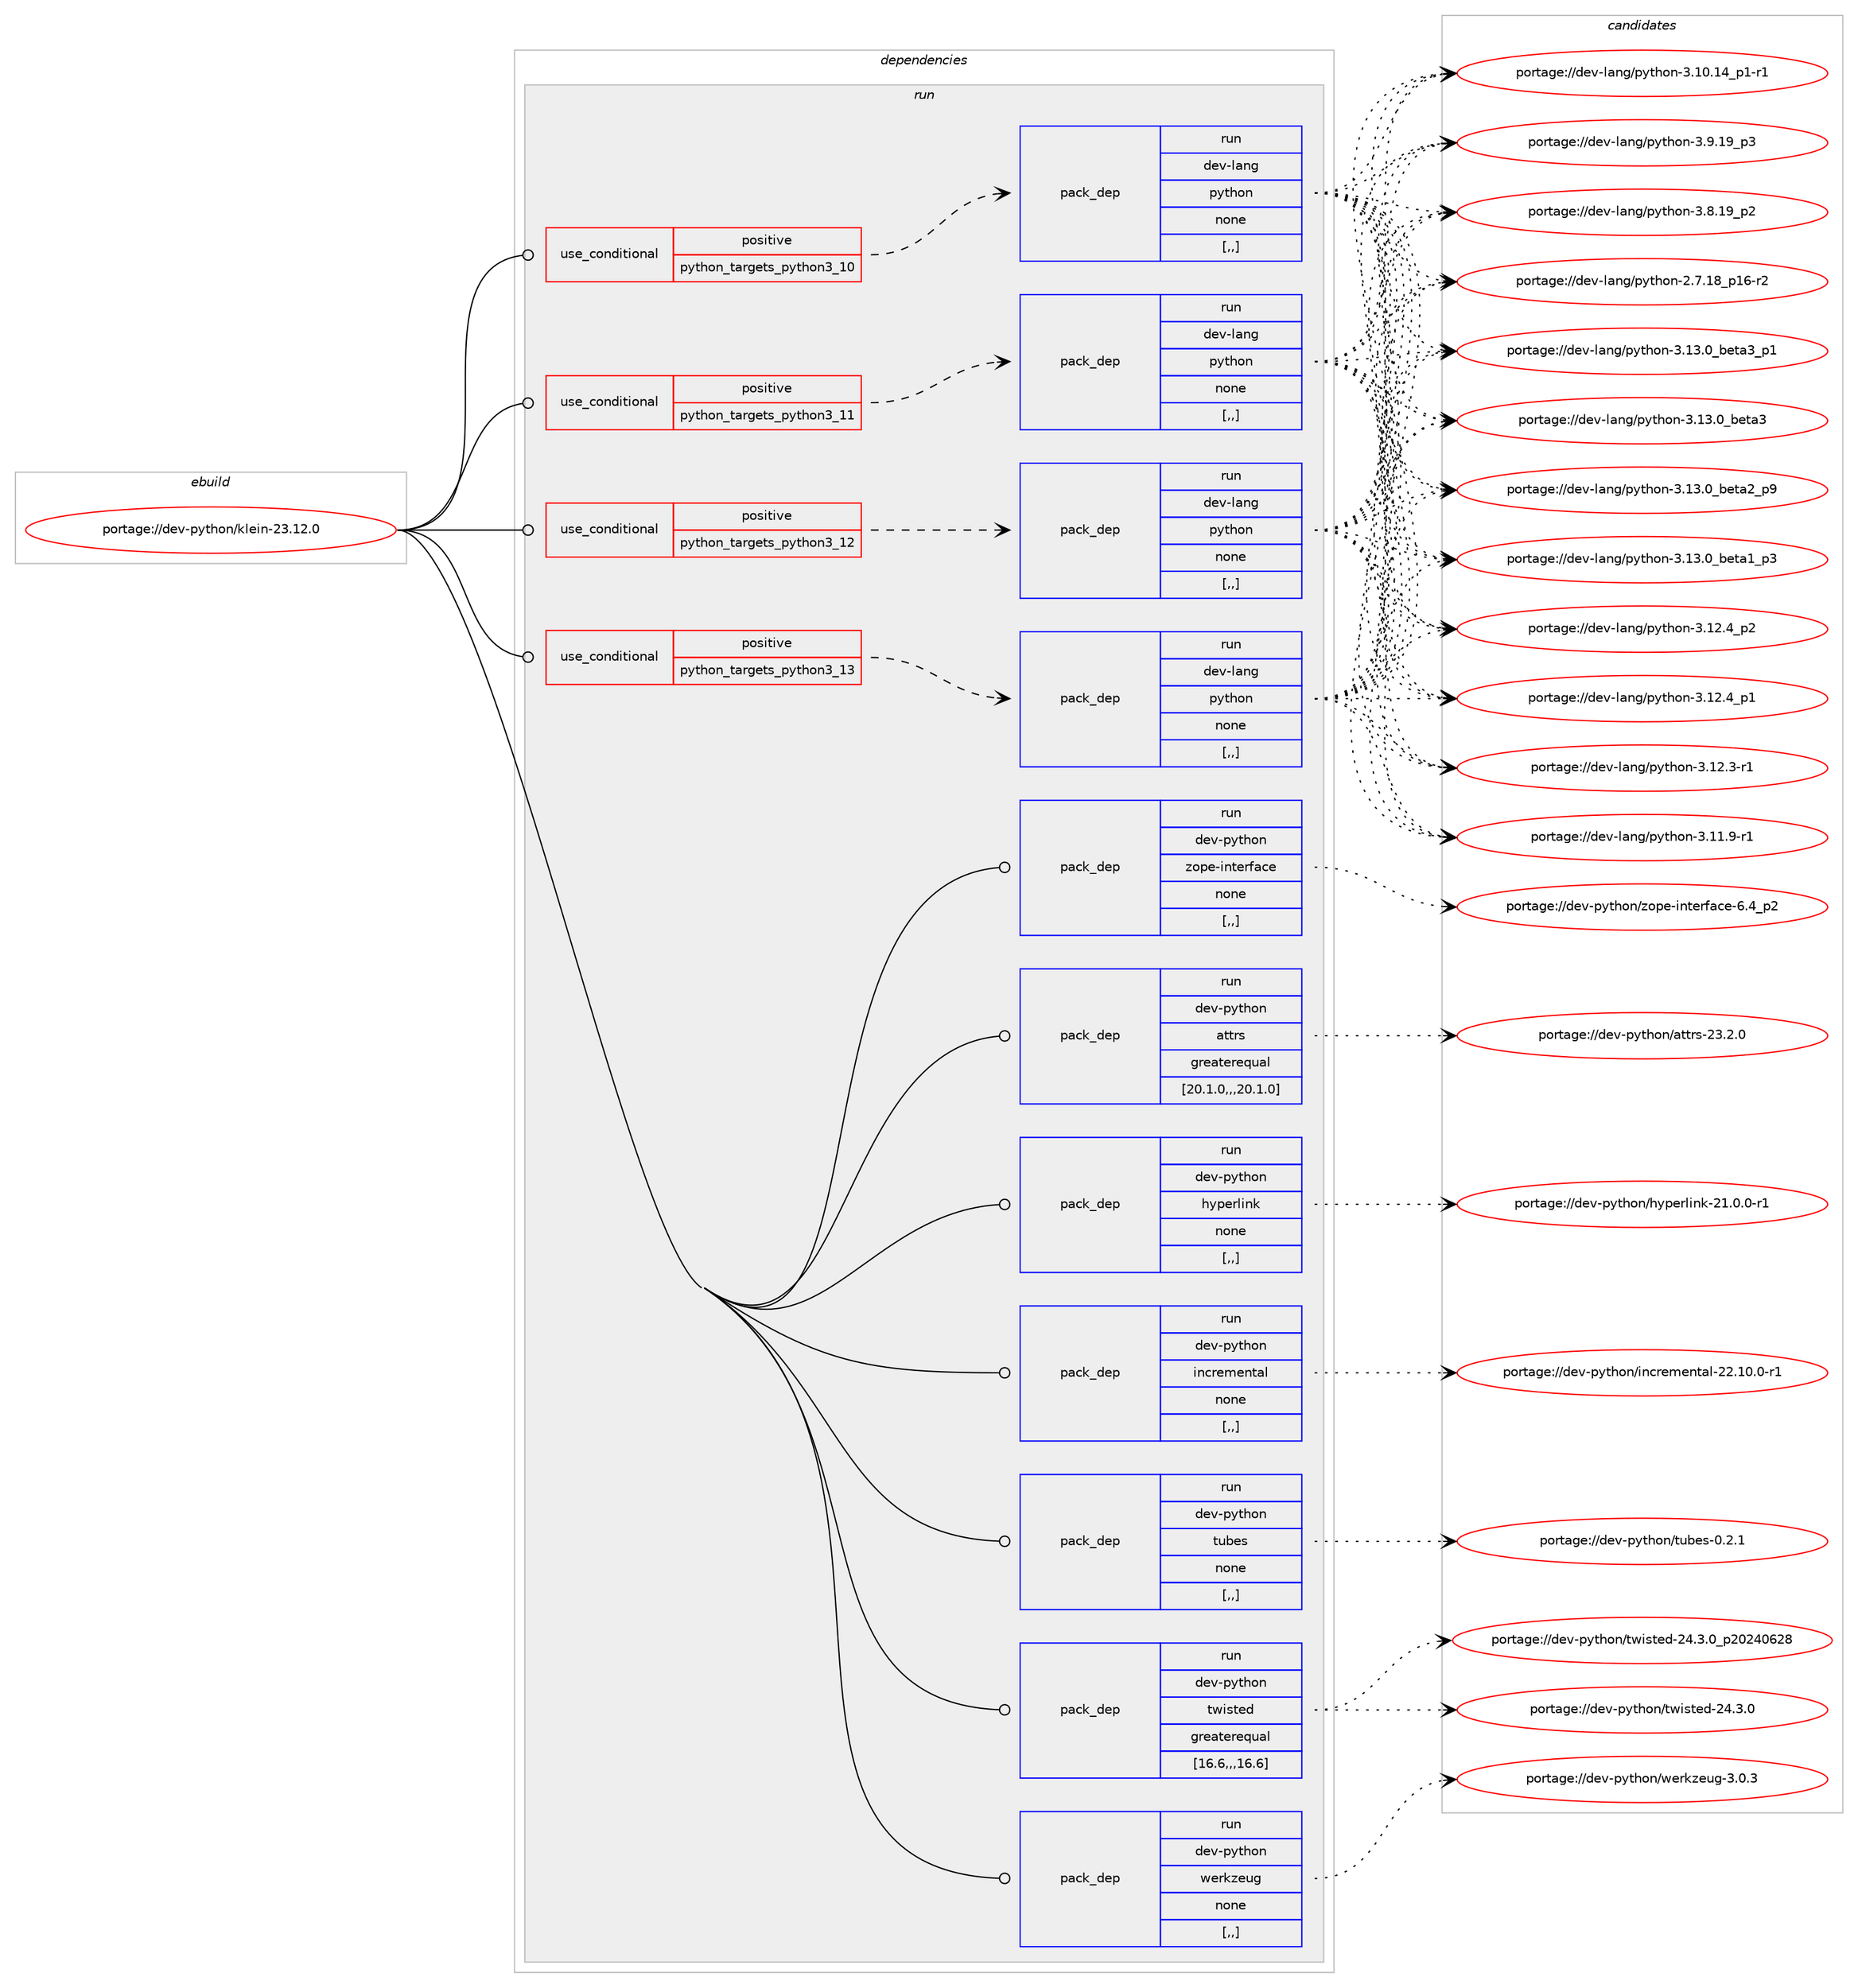 digraph prolog {

# *************
# Graph options
# *************

newrank=true;
concentrate=true;
compound=true;
graph [rankdir=LR,fontname=Helvetica,fontsize=10,ranksep=1.5];#, ranksep=2.5, nodesep=0.2];
edge  [arrowhead=vee];
node  [fontname=Helvetica,fontsize=10];

# **********
# The ebuild
# **********

subgraph cluster_leftcol {
color=gray;
rank=same;
label=<<i>ebuild</i>>;
id [label="portage://dev-python/klein-23.12.0", color=red, width=4, href="../dev-python/klein-23.12.0.svg"];
}

# ****************
# The dependencies
# ****************

subgraph cluster_midcol {
color=gray;
label=<<i>dependencies</i>>;
subgraph cluster_compile {
fillcolor="#eeeeee";
style=filled;
label=<<i>compile</i>>;
}
subgraph cluster_compileandrun {
fillcolor="#eeeeee";
style=filled;
label=<<i>compile and run</i>>;
}
subgraph cluster_run {
fillcolor="#eeeeee";
style=filled;
label=<<i>run</i>>;
subgraph cond33828 {
dependency148695 [label=<<TABLE BORDER="0" CELLBORDER="1" CELLSPACING="0" CELLPADDING="4"><TR><TD ROWSPAN="3" CELLPADDING="10">use_conditional</TD></TR><TR><TD>positive</TD></TR><TR><TD>python_targets_python3_10</TD></TR></TABLE>>, shape=none, color=red];
subgraph pack113632 {
dependency148696 [label=<<TABLE BORDER="0" CELLBORDER="1" CELLSPACING="0" CELLPADDING="4" WIDTH="220"><TR><TD ROWSPAN="6" CELLPADDING="30">pack_dep</TD></TR><TR><TD WIDTH="110">run</TD></TR><TR><TD>dev-lang</TD></TR><TR><TD>python</TD></TR><TR><TD>none</TD></TR><TR><TD>[,,]</TD></TR></TABLE>>, shape=none, color=blue];
}
dependency148695:e -> dependency148696:w [weight=20,style="dashed",arrowhead="vee"];
}
id:e -> dependency148695:w [weight=20,style="solid",arrowhead="odot"];
subgraph cond33829 {
dependency148697 [label=<<TABLE BORDER="0" CELLBORDER="1" CELLSPACING="0" CELLPADDING="4"><TR><TD ROWSPAN="3" CELLPADDING="10">use_conditional</TD></TR><TR><TD>positive</TD></TR><TR><TD>python_targets_python3_11</TD></TR></TABLE>>, shape=none, color=red];
subgraph pack113633 {
dependency148698 [label=<<TABLE BORDER="0" CELLBORDER="1" CELLSPACING="0" CELLPADDING="4" WIDTH="220"><TR><TD ROWSPAN="6" CELLPADDING="30">pack_dep</TD></TR><TR><TD WIDTH="110">run</TD></TR><TR><TD>dev-lang</TD></TR><TR><TD>python</TD></TR><TR><TD>none</TD></TR><TR><TD>[,,]</TD></TR></TABLE>>, shape=none, color=blue];
}
dependency148697:e -> dependency148698:w [weight=20,style="dashed",arrowhead="vee"];
}
id:e -> dependency148697:w [weight=20,style="solid",arrowhead="odot"];
subgraph cond33830 {
dependency148699 [label=<<TABLE BORDER="0" CELLBORDER="1" CELLSPACING="0" CELLPADDING="4"><TR><TD ROWSPAN="3" CELLPADDING="10">use_conditional</TD></TR><TR><TD>positive</TD></TR><TR><TD>python_targets_python3_12</TD></TR></TABLE>>, shape=none, color=red];
subgraph pack113634 {
dependency148700 [label=<<TABLE BORDER="0" CELLBORDER="1" CELLSPACING="0" CELLPADDING="4" WIDTH="220"><TR><TD ROWSPAN="6" CELLPADDING="30">pack_dep</TD></TR><TR><TD WIDTH="110">run</TD></TR><TR><TD>dev-lang</TD></TR><TR><TD>python</TD></TR><TR><TD>none</TD></TR><TR><TD>[,,]</TD></TR></TABLE>>, shape=none, color=blue];
}
dependency148699:e -> dependency148700:w [weight=20,style="dashed",arrowhead="vee"];
}
id:e -> dependency148699:w [weight=20,style="solid",arrowhead="odot"];
subgraph cond33831 {
dependency148701 [label=<<TABLE BORDER="0" CELLBORDER="1" CELLSPACING="0" CELLPADDING="4"><TR><TD ROWSPAN="3" CELLPADDING="10">use_conditional</TD></TR><TR><TD>positive</TD></TR><TR><TD>python_targets_python3_13</TD></TR></TABLE>>, shape=none, color=red];
subgraph pack113635 {
dependency148702 [label=<<TABLE BORDER="0" CELLBORDER="1" CELLSPACING="0" CELLPADDING="4" WIDTH="220"><TR><TD ROWSPAN="6" CELLPADDING="30">pack_dep</TD></TR><TR><TD WIDTH="110">run</TD></TR><TR><TD>dev-lang</TD></TR><TR><TD>python</TD></TR><TR><TD>none</TD></TR><TR><TD>[,,]</TD></TR></TABLE>>, shape=none, color=blue];
}
dependency148701:e -> dependency148702:w [weight=20,style="dashed",arrowhead="vee"];
}
id:e -> dependency148701:w [weight=20,style="solid",arrowhead="odot"];
subgraph pack113636 {
dependency148703 [label=<<TABLE BORDER="0" CELLBORDER="1" CELLSPACING="0" CELLPADDING="4" WIDTH="220"><TR><TD ROWSPAN="6" CELLPADDING="30">pack_dep</TD></TR><TR><TD WIDTH="110">run</TD></TR><TR><TD>dev-python</TD></TR><TR><TD>attrs</TD></TR><TR><TD>greaterequal</TD></TR><TR><TD>[20.1.0,,,20.1.0]</TD></TR></TABLE>>, shape=none, color=blue];
}
id:e -> dependency148703:w [weight=20,style="solid",arrowhead="odot"];
subgraph pack113637 {
dependency148704 [label=<<TABLE BORDER="0" CELLBORDER="1" CELLSPACING="0" CELLPADDING="4" WIDTH="220"><TR><TD ROWSPAN="6" CELLPADDING="30">pack_dep</TD></TR><TR><TD WIDTH="110">run</TD></TR><TR><TD>dev-python</TD></TR><TR><TD>hyperlink</TD></TR><TR><TD>none</TD></TR><TR><TD>[,,]</TD></TR></TABLE>>, shape=none, color=blue];
}
id:e -> dependency148704:w [weight=20,style="solid",arrowhead="odot"];
subgraph pack113638 {
dependency148705 [label=<<TABLE BORDER="0" CELLBORDER="1" CELLSPACING="0" CELLPADDING="4" WIDTH="220"><TR><TD ROWSPAN="6" CELLPADDING="30">pack_dep</TD></TR><TR><TD WIDTH="110">run</TD></TR><TR><TD>dev-python</TD></TR><TR><TD>incremental</TD></TR><TR><TD>none</TD></TR><TR><TD>[,,]</TD></TR></TABLE>>, shape=none, color=blue];
}
id:e -> dependency148705:w [weight=20,style="solid",arrowhead="odot"];
subgraph pack113639 {
dependency148706 [label=<<TABLE BORDER="0" CELLBORDER="1" CELLSPACING="0" CELLPADDING="4" WIDTH="220"><TR><TD ROWSPAN="6" CELLPADDING="30">pack_dep</TD></TR><TR><TD WIDTH="110">run</TD></TR><TR><TD>dev-python</TD></TR><TR><TD>tubes</TD></TR><TR><TD>none</TD></TR><TR><TD>[,,]</TD></TR></TABLE>>, shape=none, color=blue];
}
id:e -> dependency148706:w [weight=20,style="solid",arrowhead="odot"];
subgraph pack113640 {
dependency148707 [label=<<TABLE BORDER="0" CELLBORDER="1" CELLSPACING="0" CELLPADDING="4" WIDTH="220"><TR><TD ROWSPAN="6" CELLPADDING="30">pack_dep</TD></TR><TR><TD WIDTH="110">run</TD></TR><TR><TD>dev-python</TD></TR><TR><TD>twisted</TD></TR><TR><TD>greaterequal</TD></TR><TR><TD>[16.6,,,16.6]</TD></TR></TABLE>>, shape=none, color=blue];
}
id:e -> dependency148707:w [weight=20,style="solid",arrowhead="odot"];
subgraph pack113641 {
dependency148708 [label=<<TABLE BORDER="0" CELLBORDER="1" CELLSPACING="0" CELLPADDING="4" WIDTH="220"><TR><TD ROWSPAN="6" CELLPADDING="30">pack_dep</TD></TR><TR><TD WIDTH="110">run</TD></TR><TR><TD>dev-python</TD></TR><TR><TD>werkzeug</TD></TR><TR><TD>none</TD></TR><TR><TD>[,,]</TD></TR></TABLE>>, shape=none, color=blue];
}
id:e -> dependency148708:w [weight=20,style="solid",arrowhead="odot"];
subgraph pack113642 {
dependency148709 [label=<<TABLE BORDER="0" CELLBORDER="1" CELLSPACING="0" CELLPADDING="4" WIDTH="220"><TR><TD ROWSPAN="6" CELLPADDING="30">pack_dep</TD></TR><TR><TD WIDTH="110">run</TD></TR><TR><TD>dev-python</TD></TR><TR><TD>zope-interface</TD></TR><TR><TD>none</TD></TR><TR><TD>[,,]</TD></TR></TABLE>>, shape=none, color=blue];
}
id:e -> dependency148709:w [weight=20,style="solid",arrowhead="odot"];
}
}

# **************
# The candidates
# **************

subgraph cluster_choices {
rank=same;
color=gray;
label=<<i>candidates</i>>;

subgraph choice113632 {
color=black;
nodesep=1;
choice10010111845108971101034711212111610411111045514649514648959810111697519511249 [label="portage://dev-lang/python-3.13.0_beta3_p1", color=red, width=4,href="../dev-lang/python-3.13.0_beta3_p1.svg"];
choice1001011184510897110103471121211161041111104551464951464895981011169751 [label="portage://dev-lang/python-3.13.0_beta3", color=red, width=4,href="../dev-lang/python-3.13.0_beta3.svg"];
choice10010111845108971101034711212111610411111045514649514648959810111697509511257 [label="portage://dev-lang/python-3.13.0_beta2_p9", color=red, width=4,href="../dev-lang/python-3.13.0_beta2_p9.svg"];
choice10010111845108971101034711212111610411111045514649514648959810111697499511251 [label="portage://dev-lang/python-3.13.0_beta1_p3", color=red, width=4,href="../dev-lang/python-3.13.0_beta1_p3.svg"];
choice100101118451089711010347112121116104111110455146495046529511250 [label="portage://dev-lang/python-3.12.4_p2", color=red, width=4,href="../dev-lang/python-3.12.4_p2.svg"];
choice100101118451089711010347112121116104111110455146495046529511249 [label="portage://dev-lang/python-3.12.4_p1", color=red, width=4,href="../dev-lang/python-3.12.4_p1.svg"];
choice100101118451089711010347112121116104111110455146495046514511449 [label="portage://dev-lang/python-3.12.3-r1", color=red, width=4,href="../dev-lang/python-3.12.3-r1.svg"];
choice100101118451089711010347112121116104111110455146494946574511449 [label="portage://dev-lang/python-3.11.9-r1", color=red, width=4,href="../dev-lang/python-3.11.9-r1.svg"];
choice100101118451089711010347112121116104111110455146494846495295112494511449 [label="portage://dev-lang/python-3.10.14_p1-r1", color=red, width=4,href="../dev-lang/python-3.10.14_p1-r1.svg"];
choice100101118451089711010347112121116104111110455146574649579511251 [label="portage://dev-lang/python-3.9.19_p3", color=red, width=4,href="../dev-lang/python-3.9.19_p3.svg"];
choice100101118451089711010347112121116104111110455146564649579511250 [label="portage://dev-lang/python-3.8.19_p2", color=red, width=4,href="../dev-lang/python-3.8.19_p2.svg"];
choice100101118451089711010347112121116104111110455046554649569511249544511450 [label="portage://dev-lang/python-2.7.18_p16-r2", color=red, width=4,href="../dev-lang/python-2.7.18_p16-r2.svg"];
dependency148696:e -> choice10010111845108971101034711212111610411111045514649514648959810111697519511249:w [style=dotted,weight="100"];
dependency148696:e -> choice1001011184510897110103471121211161041111104551464951464895981011169751:w [style=dotted,weight="100"];
dependency148696:e -> choice10010111845108971101034711212111610411111045514649514648959810111697509511257:w [style=dotted,weight="100"];
dependency148696:e -> choice10010111845108971101034711212111610411111045514649514648959810111697499511251:w [style=dotted,weight="100"];
dependency148696:e -> choice100101118451089711010347112121116104111110455146495046529511250:w [style=dotted,weight="100"];
dependency148696:e -> choice100101118451089711010347112121116104111110455146495046529511249:w [style=dotted,weight="100"];
dependency148696:e -> choice100101118451089711010347112121116104111110455146495046514511449:w [style=dotted,weight="100"];
dependency148696:e -> choice100101118451089711010347112121116104111110455146494946574511449:w [style=dotted,weight="100"];
dependency148696:e -> choice100101118451089711010347112121116104111110455146494846495295112494511449:w [style=dotted,weight="100"];
dependency148696:e -> choice100101118451089711010347112121116104111110455146574649579511251:w [style=dotted,weight="100"];
dependency148696:e -> choice100101118451089711010347112121116104111110455146564649579511250:w [style=dotted,weight="100"];
dependency148696:e -> choice100101118451089711010347112121116104111110455046554649569511249544511450:w [style=dotted,weight="100"];
}
subgraph choice113633 {
color=black;
nodesep=1;
choice10010111845108971101034711212111610411111045514649514648959810111697519511249 [label="portage://dev-lang/python-3.13.0_beta3_p1", color=red, width=4,href="../dev-lang/python-3.13.0_beta3_p1.svg"];
choice1001011184510897110103471121211161041111104551464951464895981011169751 [label="portage://dev-lang/python-3.13.0_beta3", color=red, width=4,href="../dev-lang/python-3.13.0_beta3.svg"];
choice10010111845108971101034711212111610411111045514649514648959810111697509511257 [label="portage://dev-lang/python-3.13.0_beta2_p9", color=red, width=4,href="../dev-lang/python-3.13.0_beta2_p9.svg"];
choice10010111845108971101034711212111610411111045514649514648959810111697499511251 [label="portage://dev-lang/python-3.13.0_beta1_p3", color=red, width=4,href="../dev-lang/python-3.13.0_beta1_p3.svg"];
choice100101118451089711010347112121116104111110455146495046529511250 [label="portage://dev-lang/python-3.12.4_p2", color=red, width=4,href="../dev-lang/python-3.12.4_p2.svg"];
choice100101118451089711010347112121116104111110455146495046529511249 [label="portage://dev-lang/python-3.12.4_p1", color=red, width=4,href="../dev-lang/python-3.12.4_p1.svg"];
choice100101118451089711010347112121116104111110455146495046514511449 [label="portage://dev-lang/python-3.12.3-r1", color=red, width=4,href="../dev-lang/python-3.12.3-r1.svg"];
choice100101118451089711010347112121116104111110455146494946574511449 [label="portage://dev-lang/python-3.11.9-r1", color=red, width=4,href="../dev-lang/python-3.11.9-r1.svg"];
choice100101118451089711010347112121116104111110455146494846495295112494511449 [label="portage://dev-lang/python-3.10.14_p1-r1", color=red, width=4,href="../dev-lang/python-3.10.14_p1-r1.svg"];
choice100101118451089711010347112121116104111110455146574649579511251 [label="portage://dev-lang/python-3.9.19_p3", color=red, width=4,href="../dev-lang/python-3.9.19_p3.svg"];
choice100101118451089711010347112121116104111110455146564649579511250 [label="portage://dev-lang/python-3.8.19_p2", color=red, width=4,href="../dev-lang/python-3.8.19_p2.svg"];
choice100101118451089711010347112121116104111110455046554649569511249544511450 [label="portage://dev-lang/python-2.7.18_p16-r2", color=red, width=4,href="../dev-lang/python-2.7.18_p16-r2.svg"];
dependency148698:e -> choice10010111845108971101034711212111610411111045514649514648959810111697519511249:w [style=dotted,weight="100"];
dependency148698:e -> choice1001011184510897110103471121211161041111104551464951464895981011169751:w [style=dotted,weight="100"];
dependency148698:e -> choice10010111845108971101034711212111610411111045514649514648959810111697509511257:w [style=dotted,weight="100"];
dependency148698:e -> choice10010111845108971101034711212111610411111045514649514648959810111697499511251:w [style=dotted,weight="100"];
dependency148698:e -> choice100101118451089711010347112121116104111110455146495046529511250:w [style=dotted,weight="100"];
dependency148698:e -> choice100101118451089711010347112121116104111110455146495046529511249:w [style=dotted,weight="100"];
dependency148698:e -> choice100101118451089711010347112121116104111110455146495046514511449:w [style=dotted,weight="100"];
dependency148698:e -> choice100101118451089711010347112121116104111110455146494946574511449:w [style=dotted,weight="100"];
dependency148698:e -> choice100101118451089711010347112121116104111110455146494846495295112494511449:w [style=dotted,weight="100"];
dependency148698:e -> choice100101118451089711010347112121116104111110455146574649579511251:w [style=dotted,weight="100"];
dependency148698:e -> choice100101118451089711010347112121116104111110455146564649579511250:w [style=dotted,weight="100"];
dependency148698:e -> choice100101118451089711010347112121116104111110455046554649569511249544511450:w [style=dotted,weight="100"];
}
subgraph choice113634 {
color=black;
nodesep=1;
choice10010111845108971101034711212111610411111045514649514648959810111697519511249 [label="portage://dev-lang/python-3.13.0_beta3_p1", color=red, width=4,href="../dev-lang/python-3.13.0_beta3_p1.svg"];
choice1001011184510897110103471121211161041111104551464951464895981011169751 [label="portage://dev-lang/python-3.13.0_beta3", color=red, width=4,href="../dev-lang/python-3.13.0_beta3.svg"];
choice10010111845108971101034711212111610411111045514649514648959810111697509511257 [label="portage://dev-lang/python-3.13.0_beta2_p9", color=red, width=4,href="../dev-lang/python-3.13.0_beta2_p9.svg"];
choice10010111845108971101034711212111610411111045514649514648959810111697499511251 [label="portage://dev-lang/python-3.13.0_beta1_p3", color=red, width=4,href="../dev-lang/python-3.13.0_beta1_p3.svg"];
choice100101118451089711010347112121116104111110455146495046529511250 [label="portage://dev-lang/python-3.12.4_p2", color=red, width=4,href="../dev-lang/python-3.12.4_p2.svg"];
choice100101118451089711010347112121116104111110455146495046529511249 [label="portage://dev-lang/python-3.12.4_p1", color=red, width=4,href="../dev-lang/python-3.12.4_p1.svg"];
choice100101118451089711010347112121116104111110455146495046514511449 [label="portage://dev-lang/python-3.12.3-r1", color=red, width=4,href="../dev-lang/python-3.12.3-r1.svg"];
choice100101118451089711010347112121116104111110455146494946574511449 [label="portage://dev-lang/python-3.11.9-r1", color=red, width=4,href="../dev-lang/python-3.11.9-r1.svg"];
choice100101118451089711010347112121116104111110455146494846495295112494511449 [label="portage://dev-lang/python-3.10.14_p1-r1", color=red, width=4,href="../dev-lang/python-3.10.14_p1-r1.svg"];
choice100101118451089711010347112121116104111110455146574649579511251 [label="portage://dev-lang/python-3.9.19_p3", color=red, width=4,href="../dev-lang/python-3.9.19_p3.svg"];
choice100101118451089711010347112121116104111110455146564649579511250 [label="portage://dev-lang/python-3.8.19_p2", color=red, width=4,href="../dev-lang/python-3.8.19_p2.svg"];
choice100101118451089711010347112121116104111110455046554649569511249544511450 [label="portage://dev-lang/python-2.7.18_p16-r2", color=red, width=4,href="../dev-lang/python-2.7.18_p16-r2.svg"];
dependency148700:e -> choice10010111845108971101034711212111610411111045514649514648959810111697519511249:w [style=dotted,weight="100"];
dependency148700:e -> choice1001011184510897110103471121211161041111104551464951464895981011169751:w [style=dotted,weight="100"];
dependency148700:e -> choice10010111845108971101034711212111610411111045514649514648959810111697509511257:w [style=dotted,weight="100"];
dependency148700:e -> choice10010111845108971101034711212111610411111045514649514648959810111697499511251:w [style=dotted,weight="100"];
dependency148700:e -> choice100101118451089711010347112121116104111110455146495046529511250:w [style=dotted,weight="100"];
dependency148700:e -> choice100101118451089711010347112121116104111110455146495046529511249:w [style=dotted,weight="100"];
dependency148700:e -> choice100101118451089711010347112121116104111110455146495046514511449:w [style=dotted,weight="100"];
dependency148700:e -> choice100101118451089711010347112121116104111110455146494946574511449:w [style=dotted,weight="100"];
dependency148700:e -> choice100101118451089711010347112121116104111110455146494846495295112494511449:w [style=dotted,weight="100"];
dependency148700:e -> choice100101118451089711010347112121116104111110455146574649579511251:w [style=dotted,weight="100"];
dependency148700:e -> choice100101118451089711010347112121116104111110455146564649579511250:w [style=dotted,weight="100"];
dependency148700:e -> choice100101118451089711010347112121116104111110455046554649569511249544511450:w [style=dotted,weight="100"];
}
subgraph choice113635 {
color=black;
nodesep=1;
choice10010111845108971101034711212111610411111045514649514648959810111697519511249 [label="portage://dev-lang/python-3.13.0_beta3_p1", color=red, width=4,href="../dev-lang/python-3.13.0_beta3_p1.svg"];
choice1001011184510897110103471121211161041111104551464951464895981011169751 [label="portage://dev-lang/python-3.13.0_beta3", color=red, width=4,href="../dev-lang/python-3.13.0_beta3.svg"];
choice10010111845108971101034711212111610411111045514649514648959810111697509511257 [label="portage://dev-lang/python-3.13.0_beta2_p9", color=red, width=4,href="../dev-lang/python-3.13.0_beta2_p9.svg"];
choice10010111845108971101034711212111610411111045514649514648959810111697499511251 [label="portage://dev-lang/python-3.13.0_beta1_p3", color=red, width=4,href="../dev-lang/python-3.13.0_beta1_p3.svg"];
choice100101118451089711010347112121116104111110455146495046529511250 [label="portage://dev-lang/python-3.12.4_p2", color=red, width=4,href="../dev-lang/python-3.12.4_p2.svg"];
choice100101118451089711010347112121116104111110455146495046529511249 [label="portage://dev-lang/python-3.12.4_p1", color=red, width=4,href="../dev-lang/python-3.12.4_p1.svg"];
choice100101118451089711010347112121116104111110455146495046514511449 [label="portage://dev-lang/python-3.12.3-r1", color=red, width=4,href="../dev-lang/python-3.12.3-r1.svg"];
choice100101118451089711010347112121116104111110455146494946574511449 [label="portage://dev-lang/python-3.11.9-r1", color=red, width=4,href="../dev-lang/python-3.11.9-r1.svg"];
choice100101118451089711010347112121116104111110455146494846495295112494511449 [label="portage://dev-lang/python-3.10.14_p1-r1", color=red, width=4,href="../dev-lang/python-3.10.14_p1-r1.svg"];
choice100101118451089711010347112121116104111110455146574649579511251 [label="portage://dev-lang/python-3.9.19_p3", color=red, width=4,href="../dev-lang/python-3.9.19_p3.svg"];
choice100101118451089711010347112121116104111110455146564649579511250 [label="portage://dev-lang/python-3.8.19_p2", color=red, width=4,href="../dev-lang/python-3.8.19_p2.svg"];
choice100101118451089711010347112121116104111110455046554649569511249544511450 [label="portage://dev-lang/python-2.7.18_p16-r2", color=red, width=4,href="../dev-lang/python-2.7.18_p16-r2.svg"];
dependency148702:e -> choice10010111845108971101034711212111610411111045514649514648959810111697519511249:w [style=dotted,weight="100"];
dependency148702:e -> choice1001011184510897110103471121211161041111104551464951464895981011169751:w [style=dotted,weight="100"];
dependency148702:e -> choice10010111845108971101034711212111610411111045514649514648959810111697509511257:w [style=dotted,weight="100"];
dependency148702:e -> choice10010111845108971101034711212111610411111045514649514648959810111697499511251:w [style=dotted,weight="100"];
dependency148702:e -> choice100101118451089711010347112121116104111110455146495046529511250:w [style=dotted,weight="100"];
dependency148702:e -> choice100101118451089711010347112121116104111110455146495046529511249:w [style=dotted,weight="100"];
dependency148702:e -> choice100101118451089711010347112121116104111110455146495046514511449:w [style=dotted,weight="100"];
dependency148702:e -> choice100101118451089711010347112121116104111110455146494946574511449:w [style=dotted,weight="100"];
dependency148702:e -> choice100101118451089711010347112121116104111110455146494846495295112494511449:w [style=dotted,weight="100"];
dependency148702:e -> choice100101118451089711010347112121116104111110455146574649579511251:w [style=dotted,weight="100"];
dependency148702:e -> choice100101118451089711010347112121116104111110455146564649579511250:w [style=dotted,weight="100"];
dependency148702:e -> choice100101118451089711010347112121116104111110455046554649569511249544511450:w [style=dotted,weight="100"];
}
subgraph choice113636 {
color=black;
nodesep=1;
choice10010111845112121116104111110479711611611411545505146504648 [label="portage://dev-python/attrs-23.2.0", color=red, width=4,href="../dev-python/attrs-23.2.0.svg"];
dependency148703:e -> choice10010111845112121116104111110479711611611411545505146504648:w [style=dotted,weight="100"];
}
subgraph choice113637 {
color=black;
nodesep=1;
choice1001011184511212111610411111047104121112101114108105110107455049464846484511449 [label="portage://dev-python/hyperlink-21.0.0-r1", color=red, width=4,href="../dev-python/hyperlink-21.0.0-r1.svg"];
dependency148704:e -> choice1001011184511212111610411111047104121112101114108105110107455049464846484511449:w [style=dotted,weight="100"];
}
subgraph choice113638 {
color=black;
nodesep=1;
choice1001011184511212111610411111047105110991141011091011101169710845505046494846484511449 [label="portage://dev-python/incremental-22.10.0-r1", color=red, width=4,href="../dev-python/incremental-22.10.0-r1.svg"];
dependency148705:e -> choice1001011184511212111610411111047105110991141011091011101169710845505046494846484511449:w [style=dotted,weight="100"];
}
subgraph choice113639 {
color=black;
nodesep=1;
choice100101118451121211161041111104711611798101115454846504649 [label="portage://dev-python/tubes-0.2.1", color=red, width=4,href="../dev-python/tubes-0.2.1.svg"];
dependency148706:e -> choice100101118451121211161041111104711611798101115454846504649:w [style=dotted,weight="100"];
}
subgraph choice113640 {
color=black;
nodesep=1;
choice100101118451121211161041111104711611910511511610110045505246514648951125048505248545056 [label="portage://dev-python/twisted-24.3.0_p20240628", color=red, width=4,href="../dev-python/twisted-24.3.0_p20240628.svg"];
choice100101118451121211161041111104711611910511511610110045505246514648 [label="portage://dev-python/twisted-24.3.0", color=red, width=4,href="../dev-python/twisted-24.3.0.svg"];
dependency148707:e -> choice100101118451121211161041111104711611910511511610110045505246514648951125048505248545056:w [style=dotted,weight="100"];
dependency148707:e -> choice100101118451121211161041111104711611910511511610110045505246514648:w [style=dotted,weight="100"];
}
subgraph choice113641 {
color=black;
nodesep=1;
choice1001011184511212111610411111047119101114107122101117103455146484651 [label="portage://dev-python/werkzeug-3.0.3", color=red, width=4,href="../dev-python/werkzeug-3.0.3.svg"];
dependency148708:e -> choice1001011184511212111610411111047119101114107122101117103455146484651:w [style=dotted,weight="100"];
}
subgraph choice113642 {
color=black;
nodesep=1;
choice1001011184511212111610411111047122111112101451051101161011141029799101455446529511250 [label="portage://dev-python/zope-interface-6.4_p2", color=red, width=4,href="../dev-python/zope-interface-6.4_p2.svg"];
dependency148709:e -> choice1001011184511212111610411111047122111112101451051101161011141029799101455446529511250:w [style=dotted,weight="100"];
}
}

}
